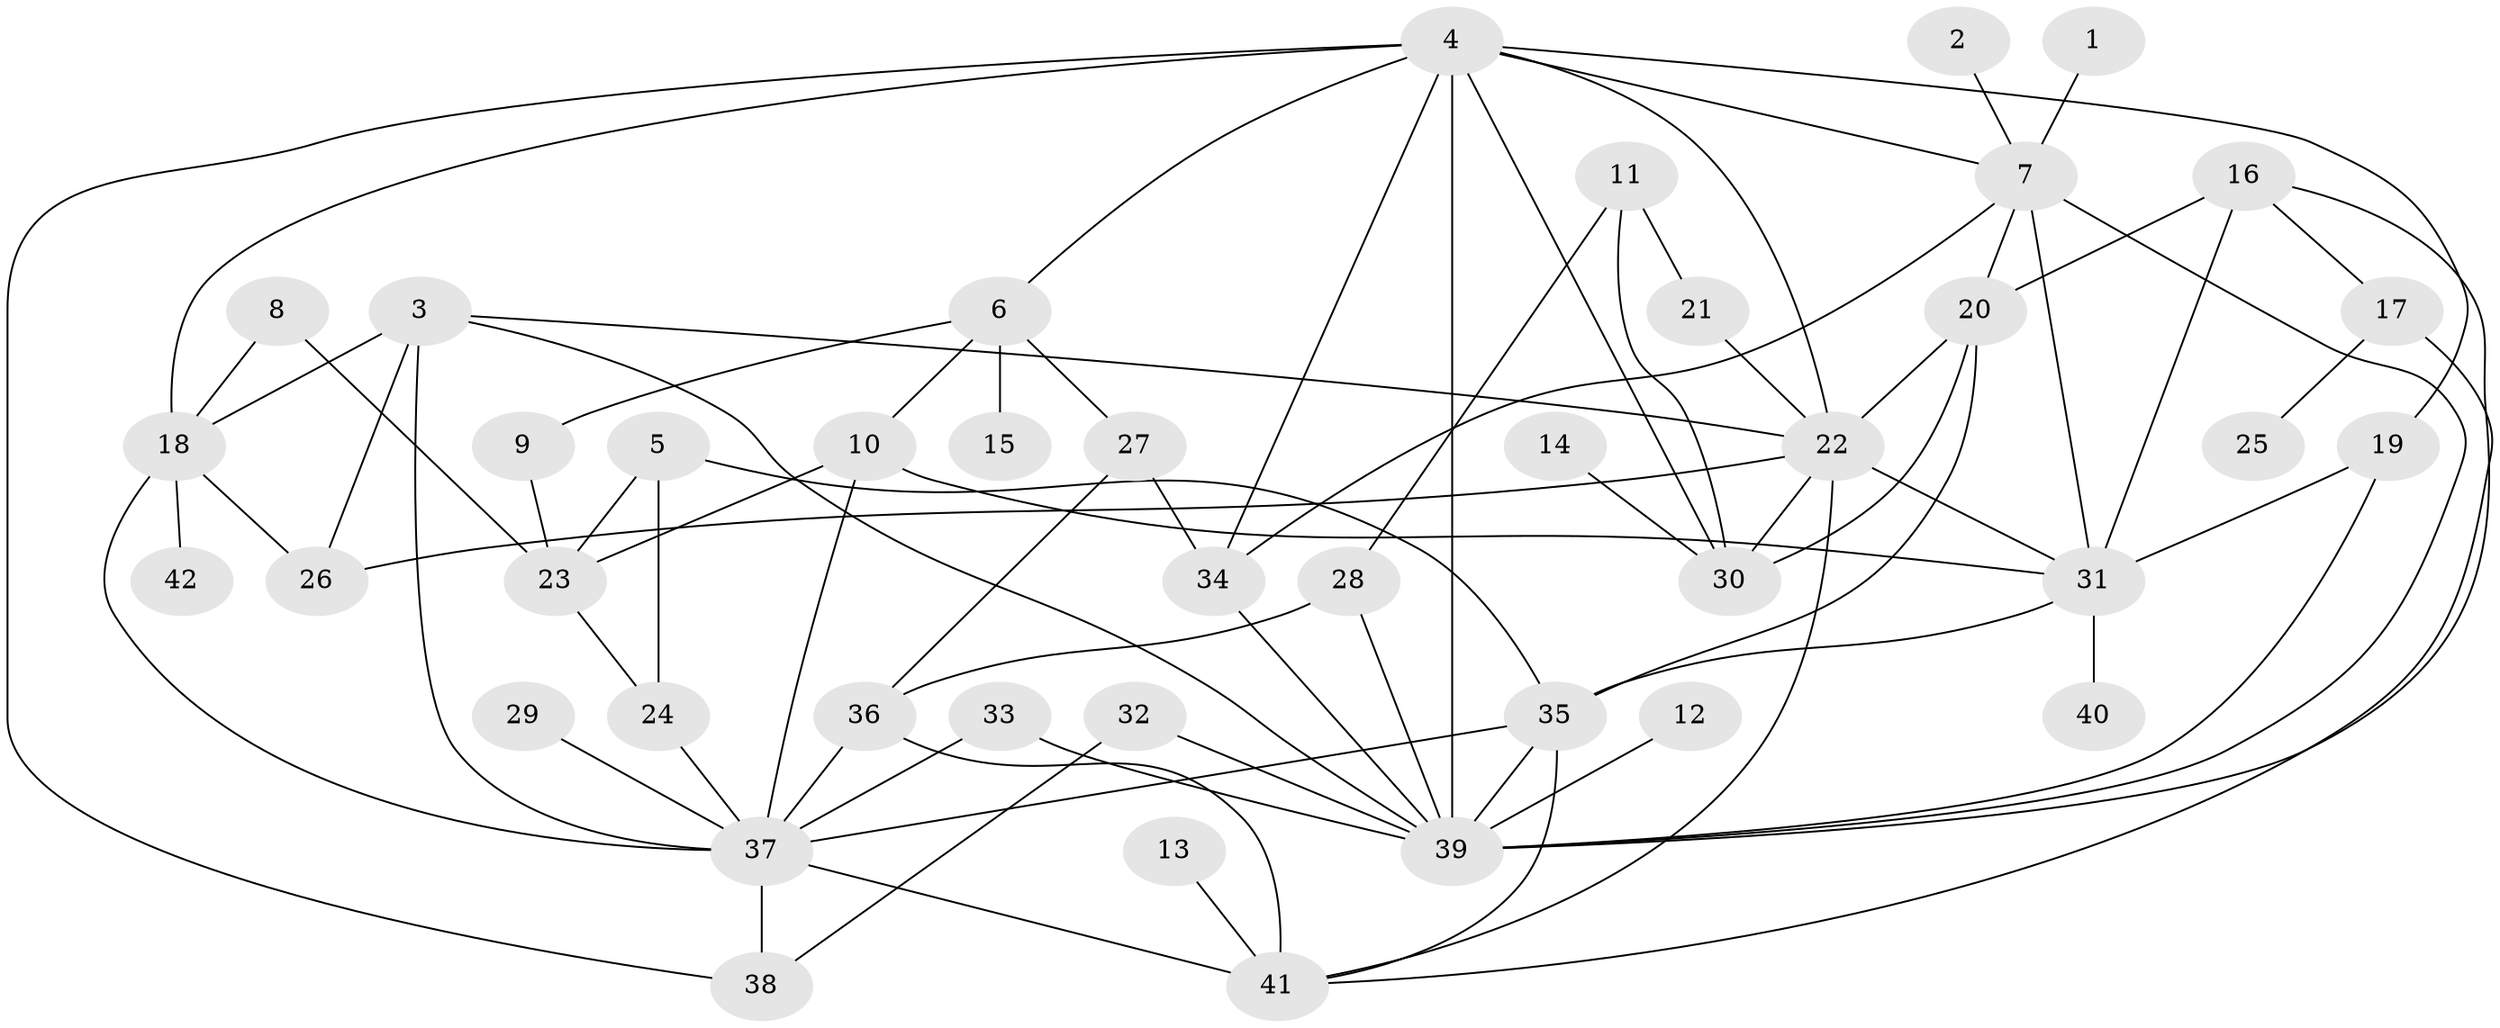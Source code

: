 // original degree distribution, {1: 0.21686746987951808, 7: 0.024096385542168676, 4: 0.13253012048192772, 6: 0.024096385542168676, 12: 0.012048192771084338, 5: 0.08433734939759036, 8: 0.012048192771084338, 3: 0.27710843373493976, 2: 0.21686746987951808}
// Generated by graph-tools (version 1.1) at 2025/49/03/09/25 03:49:24]
// undirected, 42 vertices, 79 edges
graph export_dot {
graph [start="1"]
  node [color=gray90,style=filled];
  1;
  2;
  3;
  4;
  5;
  6;
  7;
  8;
  9;
  10;
  11;
  12;
  13;
  14;
  15;
  16;
  17;
  18;
  19;
  20;
  21;
  22;
  23;
  24;
  25;
  26;
  27;
  28;
  29;
  30;
  31;
  32;
  33;
  34;
  35;
  36;
  37;
  38;
  39;
  40;
  41;
  42;
  1 -- 7 [weight=1.0];
  2 -- 7 [weight=1.0];
  3 -- 18 [weight=1.0];
  3 -- 22 [weight=1.0];
  3 -- 26 [weight=1.0];
  3 -- 37 [weight=1.0];
  3 -- 39 [weight=1.0];
  4 -- 6 [weight=1.0];
  4 -- 7 [weight=1.0];
  4 -- 18 [weight=1.0];
  4 -- 19 [weight=1.0];
  4 -- 22 [weight=1.0];
  4 -- 30 [weight=1.0];
  4 -- 34 [weight=1.0];
  4 -- 38 [weight=1.0];
  4 -- 39 [weight=1.0];
  5 -- 23 [weight=1.0];
  5 -- 24 [weight=1.0];
  5 -- 35 [weight=1.0];
  6 -- 9 [weight=1.0];
  6 -- 10 [weight=1.0];
  6 -- 15 [weight=1.0];
  6 -- 27 [weight=1.0];
  7 -- 20 [weight=1.0];
  7 -- 31 [weight=2.0];
  7 -- 34 [weight=1.0];
  7 -- 39 [weight=1.0];
  8 -- 18 [weight=1.0];
  8 -- 23 [weight=1.0];
  9 -- 23 [weight=1.0];
  10 -- 23 [weight=1.0];
  10 -- 31 [weight=1.0];
  10 -- 37 [weight=1.0];
  11 -- 21 [weight=1.0];
  11 -- 28 [weight=1.0];
  11 -- 30 [weight=1.0];
  12 -- 39 [weight=1.0];
  13 -- 41 [weight=1.0];
  14 -- 30 [weight=1.0];
  16 -- 17 [weight=1.0];
  16 -- 20 [weight=1.0];
  16 -- 31 [weight=1.0];
  16 -- 39 [weight=1.0];
  17 -- 25 [weight=1.0];
  17 -- 41 [weight=1.0];
  18 -- 26 [weight=1.0];
  18 -- 37 [weight=1.0];
  18 -- 42 [weight=1.0];
  19 -- 31 [weight=1.0];
  19 -- 39 [weight=1.0];
  20 -- 22 [weight=1.0];
  20 -- 30 [weight=1.0];
  20 -- 35 [weight=1.0];
  21 -- 22 [weight=1.0];
  22 -- 26 [weight=1.0];
  22 -- 30 [weight=2.0];
  22 -- 31 [weight=1.0];
  22 -- 41 [weight=1.0];
  23 -- 24 [weight=1.0];
  24 -- 37 [weight=1.0];
  27 -- 34 [weight=1.0];
  27 -- 36 [weight=1.0];
  28 -- 36 [weight=1.0];
  28 -- 39 [weight=1.0];
  29 -- 37 [weight=1.0];
  31 -- 35 [weight=1.0];
  31 -- 40 [weight=1.0];
  32 -- 38 [weight=1.0];
  32 -- 39 [weight=1.0];
  33 -- 37 [weight=1.0];
  33 -- 39 [weight=1.0];
  34 -- 39 [weight=1.0];
  35 -- 37 [weight=1.0];
  35 -- 39 [weight=1.0];
  35 -- 41 [weight=1.0];
  36 -- 37 [weight=1.0];
  36 -- 41 [weight=2.0];
  37 -- 38 [weight=1.0];
  37 -- 41 [weight=1.0];
}
